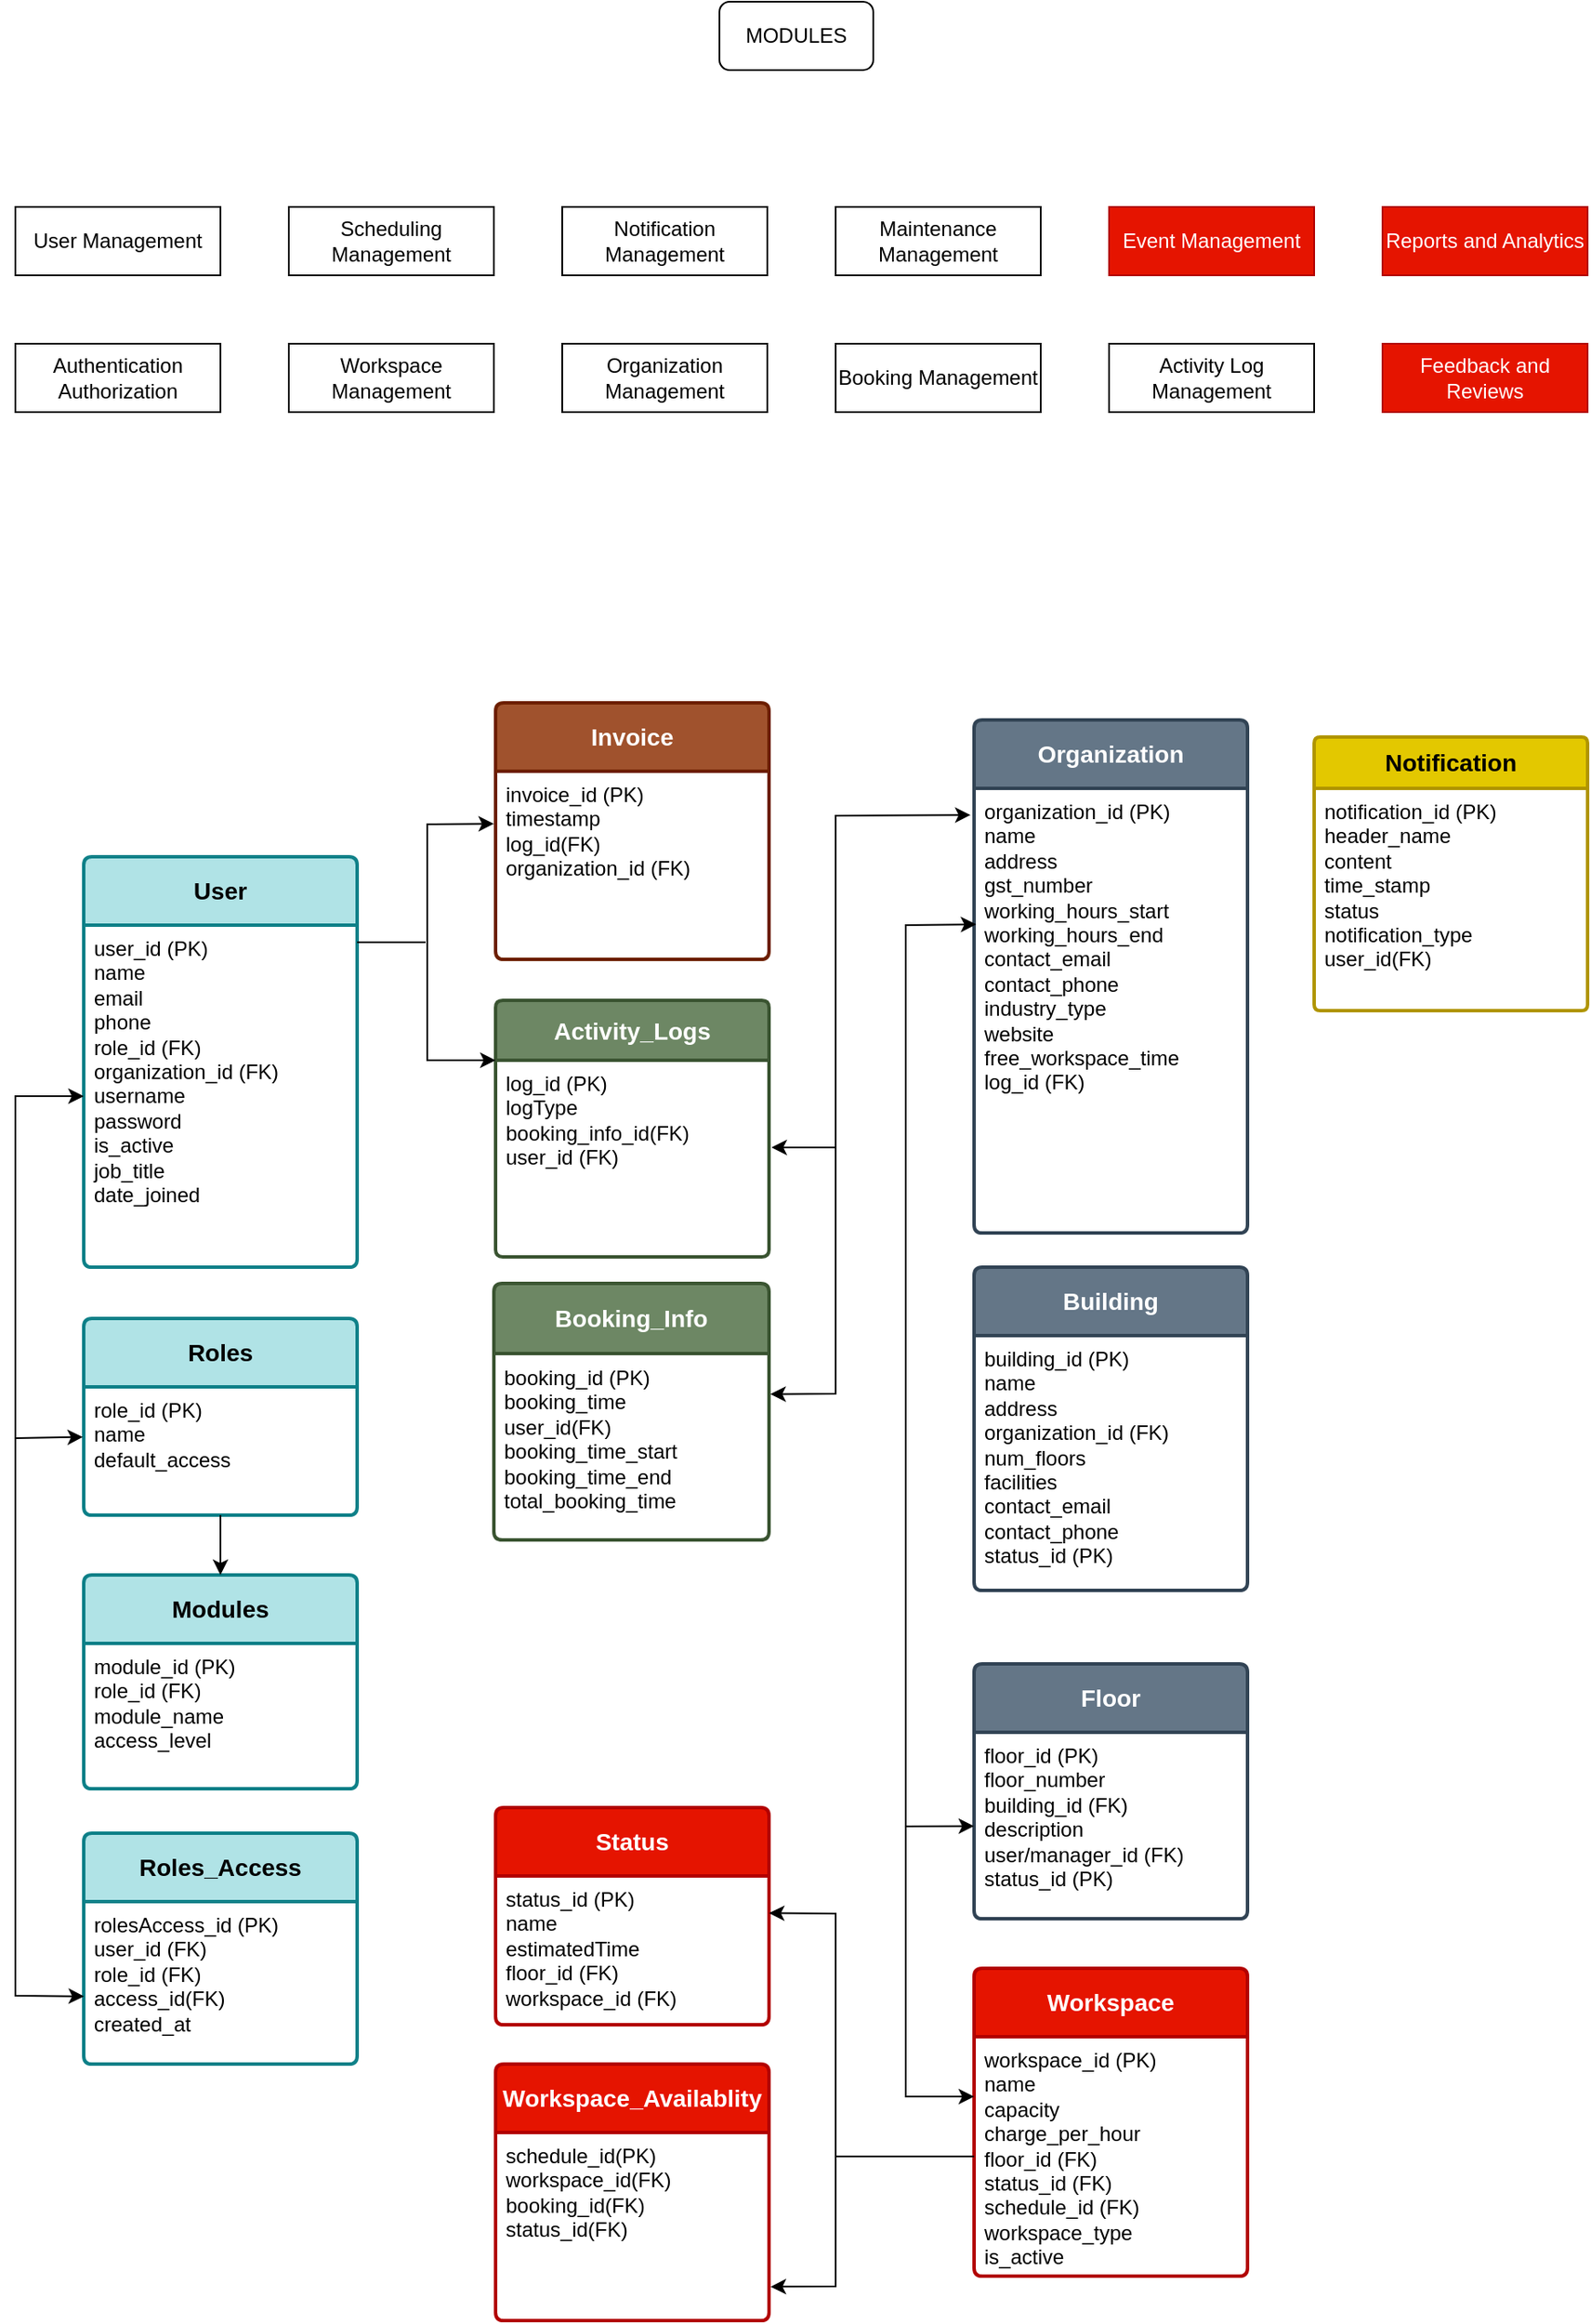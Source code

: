 <mxfile version="26.0.3">
  <diagram name="Page-1" id="KXldnXV8kcsiorNmOgkv">
    <mxGraphModel dx="3134" dy="746" grid="1" gridSize="10" guides="1" tooltips="1" connect="1" arrows="1" fold="1" page="1" pageScale="1" pageWidth="850" pageHeight="1100" math="0" shadow="0">
      <root>
        <mxCell id="0" />
        <mxCell id="1" parent="0" />
        <mxCell id="qdDeT0ZkOiMT3ltZLo3Z-1" value="MODULES" style="rounded=1;whiteSpace=wrap;html=1;" vertex="1" parent="1">
          <mxGeometry x="-988" y="240" width="90" height="40" as="geometry" />
        </mxCell>
        <mxCell id="qdDeT0ZkOiMT3ltZLo3Z-2" value="&lt;div&gt;Authentication&lt;/div&gt;&lt;div&gt;Authorization&lt;br&gt;&lt;/div&gt;" style="rounded=0;whiteSpace=wrap;html=1;" vertex="1" parent="1">
          <mxGeometry x="-1400" y="440" width="120" height="40" as="geometry" />
        </mxCell>
        <mxCell id="qdDeT0ZkOiMT3ltZLo3Z-3" value="User Management" style="rounded=0;whiteSpace=wrap;html=1;" vertex="1" parent="1">
          <mxGeometry x="-1400" y="360" width="120" height="40" as="geometry" />
        </mxCell>
        <mxCell id="qdDeT0ZkOiMT3ltZLo3Z-4" value="Organization Management" style="rounded=0;whiteSpace=wrap;html=1;" vertex="1" parent="1">
          <mxGeometry x="-1080" y="440" width="120" height="40" as="geometry" />
        </mxCell>
        <mxCell id="qdDeT0ZkOiMT3ltZLo3Z-5" value="Workspace Management" style="rounded=0;whiteSpace=wrap;html=1;" vertex="1" parent="1">
          <mxGeometry x="-1240" y="440" width="120" height="40" as="geometry" />
        </mxCell>
        <mxCell id="qdDeT0ZkOiMT3ltZLo3Z-6" value="Booking Management" style="rounded=0;whiteSpace=wrap;html=1;" vertex="1" parent="1">
          <mxGeometry x="-920" y="440" width="120" height="40" as="geometry" />
        </mxCell>
        <mxCell id="qdDeT0ZkOiMT3ltZLo3Z-7" value="Scheduling Management" style="rounded=0;whiteSpace=wrap;html=1;" vertex="1" parent="1">
          <mxGeometry x="-1240" y="360" width="120" height="40" as="geometry" />
        </mxCell>
        <mxCell id="qdDeT0ZkOiMT3ltZLo3Z-8" value="&lt;div&gt;Notification&lt;/div&gt;&lt;div&gt;Management&lt;br&gt;&lt;/div&gt;" style="rounded=0;whiteSpace=wrap;html=1;" vertex="1" parent="1">
          <mxGeometry x="-1080" y="360" width="120" height="40" as="geometry" />
        </mxCell>
        <mxCell id="qdDeT0ZkOiMT3ltZLo3Z-9" value="Reports and Analytics" style="rounded=0;whiteSpace=wrap;html=1;fillColor=#e51400;fontColor=#ffffff;strokeColor=#B20000;" vertex="1" parent="1">
          <mxGeometry x="-600" y="360" width="120" height="40" as="geometry" />
        </mxCell>
        <mxCell id="qdDeT0ZkOiMT3ltZLo3Z-10" value="Feedback and Reviews" style="rounded=0;whiteSpace=wrap;html=1;fillColor=#e51400;fontColor=#ffffff;strokeColor=#B20000;" vertex="1" parent="1">
          <mxGeometry x="-600" y="440" width="120" height="40" as="geometry" />
        </mxCell>
        <mxCell id="qdDeT0ZkOiMT3ltZLo3Z-11" value="&lt;div&gt;Maintenance&lt;/div&gt;&lt;div&gt;Management&lt;/div&gt;" style="rounded=0;whiteSpace=wrap;html=1;" vertex="1" parent="1">
          <mxGeometry x="-920" y="360" width="120" height="40" as="geometry" />
        </mxCell>
        <mxCell id="qdDeT0ZkOiMT3ltZLo3Z-12" value="Event Management" style="rounded=0;whiteSpace=wrap;html=1;fillColor=#e51400;fontColor=#ffffff;strokeColor=#B20000;" vertex="1" parent="1">
          <mxGeometry x="-760" y="360" width="120" height="40" as="geometry" />
        </mxCell>
        <mxCell id="qdDeT0ZkOiMT3ltZLo3Z-13" value="Activity Log Management" style="rounded=0;whiteSpace=wrap;html=1;" vertex="1" parent="1">
          <mxGeometry x="-760" y="440" width="120" height="40" as="geometry" />
        </mxCell>
        <mxCell id="qdDeT0ZkOiMT3ltZLo3Z-14" value="&lt;div&gt;&lt;span&gt;&lt;strong&gt;Organization&lt;/strong&gt;&lt;/span&gt;&lt;br&gt;&lt;/div&gt;" style="swimlane;childLayout=stackLayout;horizontal=1;startSize=40;horizontalStack=0;rounded=1;fontSize=14;fontStyle=0;strokeWidth=2;resizeParent=0;resizeLast=1;shadow=0;dashed=0;align=center;arcSize=4;whiteSpace=wrap;html=1;fillColor=#647687;fontColor=#ffffff;strokeColor=#314354;" vertex="1" parent="1">
          <mxGeometry x="-839" y="660" width="160" height="300" as="geometry" />
        </mxCell>
        <mxCell id="qdDeT0ZkOiMT3ltZLo3Z-15" value="organization_id (PK)&lt;br&gt;name&lt;br&gt;address&lt;br&gt;gst_number &lt;br&gt;working_hours_start&lt;br&gt;working_hours_end&lt;br&gt;contact_email&lt;br&gt;contact_phone&lt;br&gt;industry_type&lt;br&gt;&lt;div&gt;website&lt;/div&gt;&lt;div&gt;free_workspace_time&lt;/div&gt;&lt;div&gt;log_id (FK)&lt;/div&gt;" style="align=left;strokeColor=none;fillColor=none;spacingLeft=4;fontSize=12;verticalAlign=top;resizable=0;rotatable=0;part=1;html=1;" vertex="1" parent="qdDeT0ZkOiMT3ltZLo3Z-14">
          <mxGeometry y="40" width="160" height="260" as="geometry" />
        </mxCell>
        <mxCell id="qdDeT0ZkOiMT3ltZLo3Z-16" value="&lt;p&gt;&lt;span&gt;&lt;strong&gt;Building&lt;/strong&gt;&lt;br&gt;&lt;/span&gt;&lt;/p&gt;" style="swimlane;childLayout=stackLayout;horizontal=1;startSize=40;horizontalStack=0;rounded=1;fontSize=14;fontStyle=0;strokeWidth=2;resizeParent=0;resizeLast=1;shadow=0;dashed=0;align=center;arcSize=4;whiteSpace=wrap;html=1;fillColor=#647687;fontColor=#ffffff;strokeColor=#314354;" vertex="1" parent="1">
          <mxGeometry x="-839" y="980" width="160" height="189" as="geometry" />
        </mxCell>
        <mxCell id="qdDeT0ZkOiMT3ltZLo3Z-17" value="building_id (PK)&lt;br&gt;name&lt;br&gt;address&lt;br&gt;organization_id (FK)&lt;br&gt;num_floors&lt;br&gt;facilities&lt;br&gt;contact_email&lt;br&gt;&lt;div&gt;contact_phone&lt;/div&gt;&lt;div&gt;status_id (PK)&lt;/div&gt;" style="align=left;strokeColor=none;fillColor=none;spacingLeft=4;fontSize=12;verticalAlign=top;resizable=0;rotatable=0;part=1;html=1;" vertex="1" parent="qdDeT0ZkOiMT3ltZLo3Z-16">
          <mxGeometry y="40" width="160" height="149" as="geometry" />
        </mxCell>
        <mxCell id="qdDeT0ZkOiMT3ltZLo3Z-18" value="&lt;p&gt;&lt;span&gt;&lt;strong&gt;Floor&lt;/strong&gt;&lt;/span&gt;&lt;/p&gt;" style="swimlane;childLayout=stackLayout;horizontal=1;startSize=40;horizontalStack=0;rounded=1;fontSize=14;fontStyle=0;strokeWidth=2;resizeParent=0;resizeLast=1;shadow=0;dashed=0;align=center;arcSize=4;whiteSpace=wrap;html=1;fillColor=#647687;fontColor=#ffffff;strokeColor=#314354;" vertex="1" parent="1">
          <mxGeometry x="-839" y="1212" width="160" height="149" as="geometry">
            <mxRectangle x="-599" y="1382" width="80" height="60" as="alternateBounds" />
          </mxGeometry>
        </mxCell>
        <mxCell id="qdDeT0ZkOiMT3ltZLo3Z-19" value="floor_id (PK)&lt;br&gt;floor_number&lt;br&gt;building_id (FK)&lt;br&gt;description&lt;br&gt;&lt;div&gt;user/manager_id (FK)&lt;/div&gt;&lt;div&gt;status_id (PK)&lt;/div&gt;" style="align=left;strokeColor=none;fillColor=none;spacingLeft=4;fontSize=12;verticalAlign=top;resizable=0;rotatable=0;part=1;html=1;" vertex="1" parent="qdDeT0ZkOiMT3ltZLo3Z-18">
          <mxGeometry y="40" width="160" height="109" as="geometry" />
        </mxCell>
        <mxCell id="qdDeT0ZkOiMT3ltZLo3Z-20" value="&lt;p&gt;&lt;span&gt;&lt;strong&gt;User&lt;/strong&gt;&lt;/span&gt;&lt;/p&gt;" style="swimlane;childLayout=stackLayout;horizontal=1;startSize=40;horizontalStack=0;rounded=1;fontSize=14;fontStyle=0;strokeWidth=2;resizeParent=0;resizeLast=1;shadow=0;dashed=0;align=center;arcSize=4;whiteSpace=wrap;html=1;fillColor=#b0e3e6;strokeColor=#0e8088;" vertex="1" parent="1">
          <mxGeometry x="-1360" y="740" width="160" height="240" as="geometry" />
        </mxCell>
        <mxCell id="qdDeT0ZkOiMT3ltZLo3Z-21" value="user_id (PK)&lt;br&gt;name&lt;br&gt;email&lt;br&gt;phone&lt;br&gt;role_id (FK)&lt;br&gt;&lt;div&gt;organization_id (FK)&lt;/div&gt;&lt;div&gt;username&lt;br&gt;&lt;/div&gt;password&lt;br&gt;is_active&lt;br&gt;job_title&lt;br&gt;date_joined" style="align=left;strokeColor=none;fillColor=none;spacingLeft=4;fontSize=12;verticalAlign=top;resizable=0;rotatable=0;part=1;html=1;" vertex="1" parent="qdDeT0ZkOiMT3ltZLo3Z-20">
          <mxGeometry y="40" width="160" height="200" as="geometry" />
        </mxCell>
        <mxCell id="qdDeT0ZkOiMT3ltZLo3Z-22" value="&lt;p&gt;&lt;span&gt;&lt;strong&gt;Roles&lt;/strong&gt;&lt;/span&gt;&lt;/p&gt;" style="swimlane;childLayout=stackLayout;horizontal=1;startSize=40;horizontalStack=0;rounded=1;fontSize=14;fontStyle=0;strokeWidth=2;resizeParent=0;resizeLast=1;shadow=0;dashed=0;align=center;arcSize=4;whiteSpace=wrap;html=1;fillColor=#b0e3e6;strokeColor=#0e8088;" vertex="1" parent="1">
          <mxGeometry x="-1360" y="1010" width="160" height="115" as="geometry" />
        </mxCell>
        <mxCell id="qdDeT0ZkOiMT3ltZLo3Z-23" value="role_id (PK)&lt;br&gt;name&lt;br&gt;default_access" style="align=left;strokeColor=none;fillColor=none;spacingLeft=4;fontSize=12;verticalAlign=top;resizable=0;rotatable=0;part=1;html=1;" vertex="1" parent="qdDeT0ZkOiMT3ltZLo3Z-22">
          <mxGeometry y="40" width="160" height="75" as="geometry" />
        </mxCell>
        <mxCell id="qdDeT0ZkOiMT3ltZLo3Z-24" value="&lt;p&gt;&lt;span&gt;&lt;strong&gt;Roles_Access&lt;/strong&gt;&lt;/span&gt;&lt;/p&gt;" style="swimlane;childLayout=stackLayout;horizontal=1;startSize=40;horizontalStack=0;rounded=1;fontSize=14;fontStyle=0;strokeWidth=2;resizeParent=0;resizeLast=1;shadow=0;dashed=0;align=center;arcSize=4;whiteSpace=wrap;html=1;fillColor=#b0e3e6;strokeColor=#0e8088;" vertex="1" parent="1">
          <mxGeometry x="-1360" y="1311" width="160" height="135" as="geometry" />
        </mxCell>
        <mxCell id="qdDeT0ZkOiMT3ltZLo3Z-25" value="rolesAccess_id (PK)&lt;br&gt;user_id (FK)&lt;br&gt;role_id (FK)&lt;br&gt;access_id(FK)&lt;br&gt;created_at" style="align=left;strokeColor=none;fillColor=none;spacingLeft=4;fontSize=12;verticalAlign=top;resizable=0;rotatable=0;part=1;html=1;" vertex="1" parent="qdDeT0ZkOiMT3ltZLo3Z-24">
          <mxGeometry y="40" width="160" height="95" as="geometry" />
        </mxCell>
        <mxCell id="qdDeT0ZkOiMT3ltZLo3Z-26" value="&lt;div&gt;&lt;span&gt;&lt;strong&gt;Workspace&lt;/strong&gt;&lt;/span&gt;&lt;/div&gt;" style="swimlane;childLayout=stackLayout;horizontal=1;startSize=40;horizontalStack=0;rounded=1;fontSize=14;fontStyle=0;strokeWidth=2;resizeParent=0;resizeLast=1;shadow=0;dashed=0;align=center;arcSize=4;whiteSpace=wrap;html=1;fillColor=#e51400;fontColor=#ffffff;strokeColor=#B20000;" vertex="1" parent="1">
          <mxGeometry x="-839" y="1390" width="160" height="180" as="geometry" />
        </mxCell>
        <mxCell id="qdDeT0ZkOiMT3ltZLo3Z-27" value="workspace_id (PK)&lt;br&gt;name&lt;br&gt;&lt;div&gt;capacity&lt;/div&gt;charge_per_hour&lt;br&gt;&lt;div&gt;floor_id (FK)&lt;/div&gt;&lt;div&gt;status_id (FK)&lt;/div&gt;&lt;div&gt;schedule_id (FK)&lt;/div&gt;&lt;div&gt;workspace_type&lt;/div&gt;&lt;div&gt;is_active&lt;br&gt;&lt;/div&gt;" style="align=left;strokeColor=none;fillColor=none;spacingLeft=4;fontSize=12;verticalAlign=top;resizable=0;rotatable=0;part=1;html=1;" vertex="1" parent="qdDeT0ZkOiMT3ltZLo3Z-26">
          <mxGeometry y="40" width="160" height="140" as="geometry" />
        </mxCell>
        <mxCell id="qdDeT0ZkOiMT3ltZLo3Z-28" value="&lt;b&gt;Modules&lt;/b&gt;" style="swimlane;childLayout=stackLayout;horizontal=1;startSize=40;horizontalStack=0;rounded=1;fontSize=14;fontStyle=0;strokeWidth=2;resizeParent=0;resizeLast=1;shadow=0;dashed=0;align=center;arcSize=4;whiteSpace=wrap;html=1;fillColor=#b0e3e6;strokeColor=#0e8088;" vertex="1" parent="1">
          <mxGeometry x="-1360" y="1160" width="160" height="125" as="geometry" />
        </mxCell>
        <mxCell id="qdDeT0ZkOiMT3ltZLo3Z-29" value="module_id (PK)&lt;br&gt;role_id (FK)&lt;br&gt;module_name&lt;br&gt;access_level" style="align=left;strokeColor=none;fillColor=none;spacingLeft=4;fontSize=12;verticalAlign=top;resizable=0;rotatable=0;part=1;html=1;" vertex="1" parent="qdDeT0ZkOiMT3ltZLo3Z-28">
          <mxGeometry y="40" width="160" height="85" as="geometry" />
        </mxCell>
        <mxCell id="qdDeT0ZkOiMT3ltZLo3Z-30" value="" style="endArrow=classic;startArrow=classic;html=1;rounded=0;entryX=0;entryY=0.5;entryDx=0;entryDy=0;exitX=0.001;exitY=0.583;exitDx=0;exitDy=0;exitPerimeter=0;" edge="1" parent="1" source="qdDeT0ZkOiMT3ltZLo3Z-25" target="qdDeT0ZkOiMT3ltZLo3Z-21">
          <mxGeometry width="50" height="50" relative="1" as="geometry">
            <mxPoint x="-1030" y="1140" as="sourcePoint" />
            <mxPoint x="-980" y="1090" as="targetPoint" />
            <Array as="points">
              <mxPoint x="-1400" y="1406" />
              <mxPoint x="-1400" y="880" />
            </Array>
          </mxGeometry>
        </mxCell>
        <mxCell id="qdDeT0ZkOiMT3ltZLo3Z-31" value="" style="endArrow=classic;html=1;rounded=0;entryX=-0.003;entryY=0.391;entryDx=0;entryDy=0;entryPerimeter=0;" edge="1" parent="1" target="qdDeT0ZkOiMT3ltZLo3Z-23">
          <mxGeometry width="50" height="50" relative="1" as="geometry">
            <mxPoint x="-1400" y="1080" as="sourcePoint" />
            <mxPoint x="-1360" y="1080" as="targetPoint" />
          </mxGeometry>
        </mxCell>
        <mxCell id="qdDeT0ZkOiMT3ltZLo3Z-32" value="&lt;b&gt;Activity_Logs&lt;br&gt;&lt;/b&gt;" style="swimlane;childLayout=stackLayout;horizontal=1;startSize=35;horizontalStack=0;rounded=1;fontSize=14;fontStyle=0;strokeWidth=2;resizeParent=0;resizeLast=1;shadow=0;dashed=0;align=center;arcSize=4;whiteSpace=wrap;html=1;fillColor=#6d8764;fontColor=#ffffff;strokeColor=#3A5431;" vertex="1" parent="1">
          <mxGeometry x="-1119" y="824" width="160" height="150" as="geometry" />
        </mxCell>
        <mxCell id="qdDeT0ZkOiMT3ltZLo3Z-33" value="log_id (PK)&lt;br&gt;logType&lt;br&gt;&lt;div&gt;booking_info_id(FK)&lt;/div&gt;&lt;div&gt;user_id (FK)&lt;/div&gt;" style="align=left;strokeColor=none;fillColor=none;spacingLeft=4;fontSize=12;verticalAlign=top;resizable=0;rotatable=0;part=1;html=1;" vertex="1" parent="qdDeT0ZkOiMT3ltZLo3Z-32">
          <mxGeometry y="35" width="160" height="115" as="geometry" />
        </mxCell>
        <mxCell id="qdDeT0ZkOiMT3ltZLo3Z-34" value="&lt;b&gt;Booking_Info&lt;/b&gt;" style="swimlane;childLayout=stackLayout;horizontal=1;startSize=41;horizontalStack=0;rounded=1;fontSize=14;fontStyle=0;strokeWidth=2;resizeParent=0;resizeLast=1;shadow=0;dashed=0;align=center;arcSize=4;whiteSpace=wrap;html=1;fillColor=#6d8764;fontColor=#ffffff;strokeColor=#3A5431;" vertex="1" parent="1">
          <mxGeometry x="-1120" y="989.5" width="161" height="150" as="geometry" />
        </mxCell>
        <mxCell id="qdDeT0ZkOiMT3ltZLo3Z-35" value="booking_id (PK)&lt;br&gt;booking_time&lt;br&gt;user_id(FK)&lt;br&gt;&lt;div&gt;booking_time_start&lt;/div&gt;&lt;div&gt;booking_time_end&lt;/div&gt;&lt;div&gt;total_booking_time&lt;br&gt;&lt;/div&gt;" style="align=left;strokeColor=none;fillColor=none;spacingLeft=4;fontSize=12;verticalAlign=top;resizable=0;rotatable=0;part=1;html=1;" vertex="1" parent="qdDeT0ZkOiMT3ltZLo3Z-34">
          <mxGeometry y="41" width="161" height="109" as="geometry" />
        </mxCell>
        <mxCell id="qdDeT0ZkOiMT3ltZLo3Z-36" value="&lt;b&gt;Invoice&lt;br&gt;&lt;/b&gt;" style="swimlane;childLayout=stackLayout;horizontal=1;startSize=40;horizontalStack=0;rounded=1;fontSize=14;fontStyle=0;strokeWidth=2;resizeParent=0;resizeLast=1;shadow=0;dashed=0;align=center;arcSize=4;whiteSpace=wrap;html=1;fillColor=#a0522d;fontColor=#ffffff;strokeColor=#6D1F00;" vertex="1" parent="1">
          <mxGeometry x="-1119" y="650" width="160" height="150" as="geometry" />
        </mxCell>
        <mxCell id="qdDeT0ZkOiMT3ltZLo3Z-37" value="&lt;div&gt;invoice_id (PK)&lt;/div&gt;timestamp&lt;br&gt;&lt;div&gt;log_id(FK)&lt;/div&gt;&lt;div&gt;organization_id (FK)&lt;/div&gt;" style="align=left;strokeColor=none;fillColor=none;spacingLeft=4;fontSize=12;verticalAlign=top;resizable=0;rotatable=0;part=1;html=1;" vertex="1" parent="qdDeT0ZkOiMT3ltZLo3Z-36">
          <mxGeometry y="40" width="160" height="110" as="geometry" />
        </mxCell>
        <mxCell id="qdDeT0ZkOiMT3ltZLo3Z-38" value="&lt;b&gt;Status&lt;/b&gt;" style="swimlane;childLayout=stackLayout;horizontal=1;startSize=40;horizontalStack=0;rounded=1;fontSize=14;fontStyle=0;strokeWidth=2;resizeParent=0;resizeLast=1;shadow=0;dashed=0;align=center;arcSize=4;whiteSpace=wrap;html=1;fillColor=#e51400;fontColor=#ffffff;strokeColor=#B20000;" vertex="1" parent="1">
          <mxGeometry x="-1119" y="1296" width="160" height="127" as="geometry" />
        </mxCell>
        <mxCell id="qdDeT0ZkOiMT3ltZLo3Z-39" value="status_id (PK)&lt;br&gt;name&lt;br&gt;estimatedTime&lt;br&gt;&lt;div&gt;floor_id (FK)&lt;/div&gt;&lt;div&gt;workspace_id (FK)&lt;/div&gt;" style="align=left;strokeColor=none;fillColor=none;spacingLeft=4;fontSize=12;verticalAlign=top;resizable=0;rotatable=0;part=1;html=1;" vertex="1" parent="qdDeT0ZkOiMT3ltZLo3Z-38">
          <mxGeometry y="40" width="160" height="87" as="geometry" />
        </mxCell>
        <mxCell id="qdDeT0ZkOiMT3ltZLo3Z-40" value="&lt;b&gt;Notification&lt;/b&gt;" style="swimlane;childLayout=stackLayout;horizontal=1;startSize=30;horizontalStack=0;rounded=1;fontSize=14;fontStyle=0;strokeWidth=2;resizeParent=0;resizeLast=1;shadow=0;dashed=0;align=center;arcSize=4;whiteSpace=wrap;html=1;fillColor=#e3c800;fontColor=#000000;strokeColor=#B09500;" vertex="1" parent="1">
          <mxGeometry x="-640" y="670" width="160" height="160" as="geometry" />
        </mxCell>
        <mxCell id="qdDeT0ZkOiMT3ltZLo3Z-41" value="&lt;div&gt;notification_id (PK)&lt;/div&gt;header_name&lt;div&gt;content&lt;/div&gt;&lt;div&gt;time_stamp&lt;/div&gt;&lt;div&gt;status&lt;/div&gt;&lt;div&gt;notification_type&lt;br&gt;&lt;/div&gt;&lt;div&gt;user_id(FK)&lt;br&gt;&lt;/div&gt;&lt;div&gt;&lt;br&gt;&lt;/div&gt;" style="align=left;strokeColor=none;fillColor=none;spacingLeft=4;fontSize=12;verticalAlign=top;resizable=0;rotatable=0;part=1;html=1;" vertex="1" parent="qdDeT0ZkOiMT3ltZLo3Z-40">
          <mxGeometry y="30" width="160" height="130" as="geometry" />
        </mxCell>
        <mxCell id="qdDeT0ZkOiMT3ltZLo3Z-42" value="&lt;b&gt;Workspace_Availablity&lt;/b&gt;" style="swimlane;childLayout=stackLayout;horizontal=1;startSize=40;horizontalStack=0;rounded=1;fontSize=14;fontStyle=0;strokeWidth=2;resizeParent=0;resizeLast=1;shadow=0;dashed=0;align=center;arcSize=4;whiteSpace=wrap;html=1;fillColor=#e51400;fontColor=#ffffff;strokeColor=#B20000;" vertex="1" parent="1">
          <mxGeometry x="-1119" y="1446" width="160" height="150" as="geometry" />
        </mxCell>
        <mxCell id="qdDeT0ZkOiMT3ltZLo3Z-43" value="&lt;div&gt;schedule_id(PK)&lt;/div&gt;&lt;div&gt;workspace_id(FK)&lt;/div&gt;&lt;div&gt;booking_id(FK)&lt;/div&gt;&lt;div&gt;status_id(FK)&lt;br&gt;&lt;/div&gt;" style="align=left;strokeColor=none;fillColor=none;spacingLeft=4;fontSize=12;verticalAlign=top;resizable=0;rotatable=0;part=1;html=1;" vertex="1" parent="qdDeT0ZkOiMT3ltZLo3Z-42">
          <mxGeometry y="40" width="160" height="110" as="geometry" />
        </mxCell>
        <mxCell id="qdDeT0ZkOiMT3ltZLo3Z-44" value="" style="endArrow=classic;startArrow=classic;html=1;rounded=0;entryX=0.008;entryY=0.306;entryDx=0;entryDy=0;entryPerimeter=0;" edge="1" parent="1" source="qdDeT0ZkOiMT3ltZLo3Z-19" target="qdDeT0ZkOiMT3ltZLo3Z-15">
          <mxGeometry width="50" height="50" relative="1" as="geometry">
            <mxPoint x="-1639" y="1306" as="sourcePoint" />
            <mxPoint x="-1639" y="780" as="targetPoint" />
            <Array as="points">
              <mxPoint x="-879" y="1307" />
              <mxPoint x="-879" y="780" />
            </Array>
          </mxGeometry>
        </mxCell>
        <mxCell id="qdDeT0ZkOiMT3ltZLo3Z-45" value="" style="endArrow=classic;html=1;rounded=0;entryX=0;entryY=0.25;entryDx=0;entryDy=0;" edge="1" parent="1" target="qdDeT0ZkOiMT3ltZLo3Z-27">
          <mxGeometry width="50" height="50" relative="1" as="geometry">
            <mxPoint x="-879" y="1300" as="sourcePoint" />
            <mxPoint x="-839" y="1520" as="targetPoint" />
            <Array as="points">
              <mxPoint x="-879" y="1465" />
            </Array>
          </mxGeometry>
        </mxCell>
        <mxCell id="qdDeT0ZkOiMT3ltZLo3Z-46" value="" style="endArrow=classic;startArrow=classic;html=1;rounded=0;entryX=1.005;entryY=0.218;entryDx=0;entryDy=0;entryPerimeter=0;exitX=1.009;exitY=0.443;exitDx=0;exitDy=0;exitPerimeter=0;" edge="1" parent="1" source="qdDeT0ZkOiMT3ltZLo3Z-33" target="qdDeT0ZkOiMT3ltZLo3Z-35">
          <mxGeometry width="50" height="50" relative="1" as="geometry">
            <mxPoint x="-970" y="910" as="sourcePoint" />
            <mxPoint x="-961" y="1053.75" as="targetPoint" />
            <Array as="points">
              <mxPoint x="-920" y="910" />
              <mxPoint x="-920" y="1054" />
            </Array>
          </mxGeometry>
        </mxCell>
        <mxCell id="qdDeT0ZkOiMT3ltZLo3Z-47" value="" style="endArrow=none;html=1;rounded=0;" edge="1" parent="1">
          <mxGeometry width="50" height="50" relative="1" as="geometry">
            <mxPoint x="-1200" y="790" as="sourcePoint" />
            <mxPoint x="-1160" y="790" as="targetPoint" />
            <Array as="points">
              <mxPoint x="-1190" y="790" />
            </Array>
          </mxGeometry>
        </mxCell>
        <mxCell id="qdDeT0ZkOiMT3ltZLo3Z-48" value="" style="endArrow=classic;startArrow=classic;html=1;rounded=0;entryX=-0.006;entryY=0.279;entryDx=0;entryDy=0;exitX=0;exitY=0;exitDx=0;exitDy=0;entryPerimeter=0;" edge="1" parent="1" source="qdDeT0ZkOiMT3ltZLo3Z-33" target="qdDeT0ZkOiMT3ltZLo3Z-37">
          <mxGeometry width="50" height="50" relative="1" as="geometry">
            <mxPoint x="-1118" y="865" as="sourcePoint" />
            <mxPoint x="-1118" y="721.25" as="targetPoint" />
            <Array as="points">
              <mxPoint x="-1159" y="859" />
              <mxPoint x="-1159" y="721" />
            </Array>
          </mxGeometry>
        </mxCell>
        <mxCell id="qdDeT0ZkOiMT3ltZLo3Z-49" value="" style="endArrow=classic;html=1;rounded=0;entryX=-0.013;entryY=0.06;entryDx=0;entryDy=0;entryPerimeter=0;" edge="1" parent="1" target="qdDeT0ZkOiMT3ltZLo3Z-15">
          <mxGeometry width="50" height="50" relative="1" as="geometry">
            <mxPoint x="-920" y="920" as="sourcePoint" />
            <mxPoint x="-510" y="1010" as="targetPoint" />
            <Array as="points">
              <mxPoint x="-920" y="716" />
            </Array>
          </mxGeometry>
        </mxCell>
        <mxCell id="qdDeT0ZkOiMT3ltZLo3Z-50" value="" style="endArrow=classic;startArrow=classic;html=1;rounded=0;exitX=1;exitY=0.25;exitDx=0;exitDy=0;entryX=1.006;entryY=0.82;entryDx=0;entryDy=0;entryPerimeter=0;" edge="1" parent="1" source="qdDeT0ZkOiMT3ltZLo3Z-39" target="qdDeT0ZkOiMT3ltZLo3Z-43">
          <mxGeometry width="50" height="50" relative="1" as="geometry">
            <mxPoint x="-1120" y="1363" as="sourcePoint" />
            <mxPoint x="-1090" y="1759" as="targetPoint" />
            <Array as="points">
              <mxPoint x="-920" y="1358" />
              <mxPoint x="-920" y="1576" />
            </Array>
          </mxGeometry>
        </mxCell>
        <mxCell id="qdDeT0ZkOiMT3ltZLo3Z-51" value="" style="endArrow=none;html=1;rounded=0;entryX=0;entryY=0.5;entryDx=0;entryDy=0;" edge="1" parent="1" target="qdDeT0ZkOiMT3ltZLo3Z-27">
          <mxGeometry width="50" height="50" relative="1" as="geometry">
            <mxPoint x="-920" y="1500" as="sourcePoint" />
            <mxPoint x="-710" y="1380" as="targetPoint" />
          </mxGeometry>
        </mxCell>
        <mxCell id="qdDeT0ZkOiMT3ltZLo3Z-52" value="" style="edgeStyle=orthogonalEdgeStyle;rounded=0;orthogonalLoop=1;jettySize=auto;html=1;entryX=0.5;entryY=0;entryDx=0;entryDy=0;" edge="1" parent="1" source="qdDeT0ZkOiMT3ltZLo3Z-23" target="qdDeT0ZkOiMT3ltZLo3Z-28">
          <mxGeometry relative="1" as="geometry" />
        </mxCell>
      </root>
    </mxGraphModel>
  </diagram>
</mxfile>
